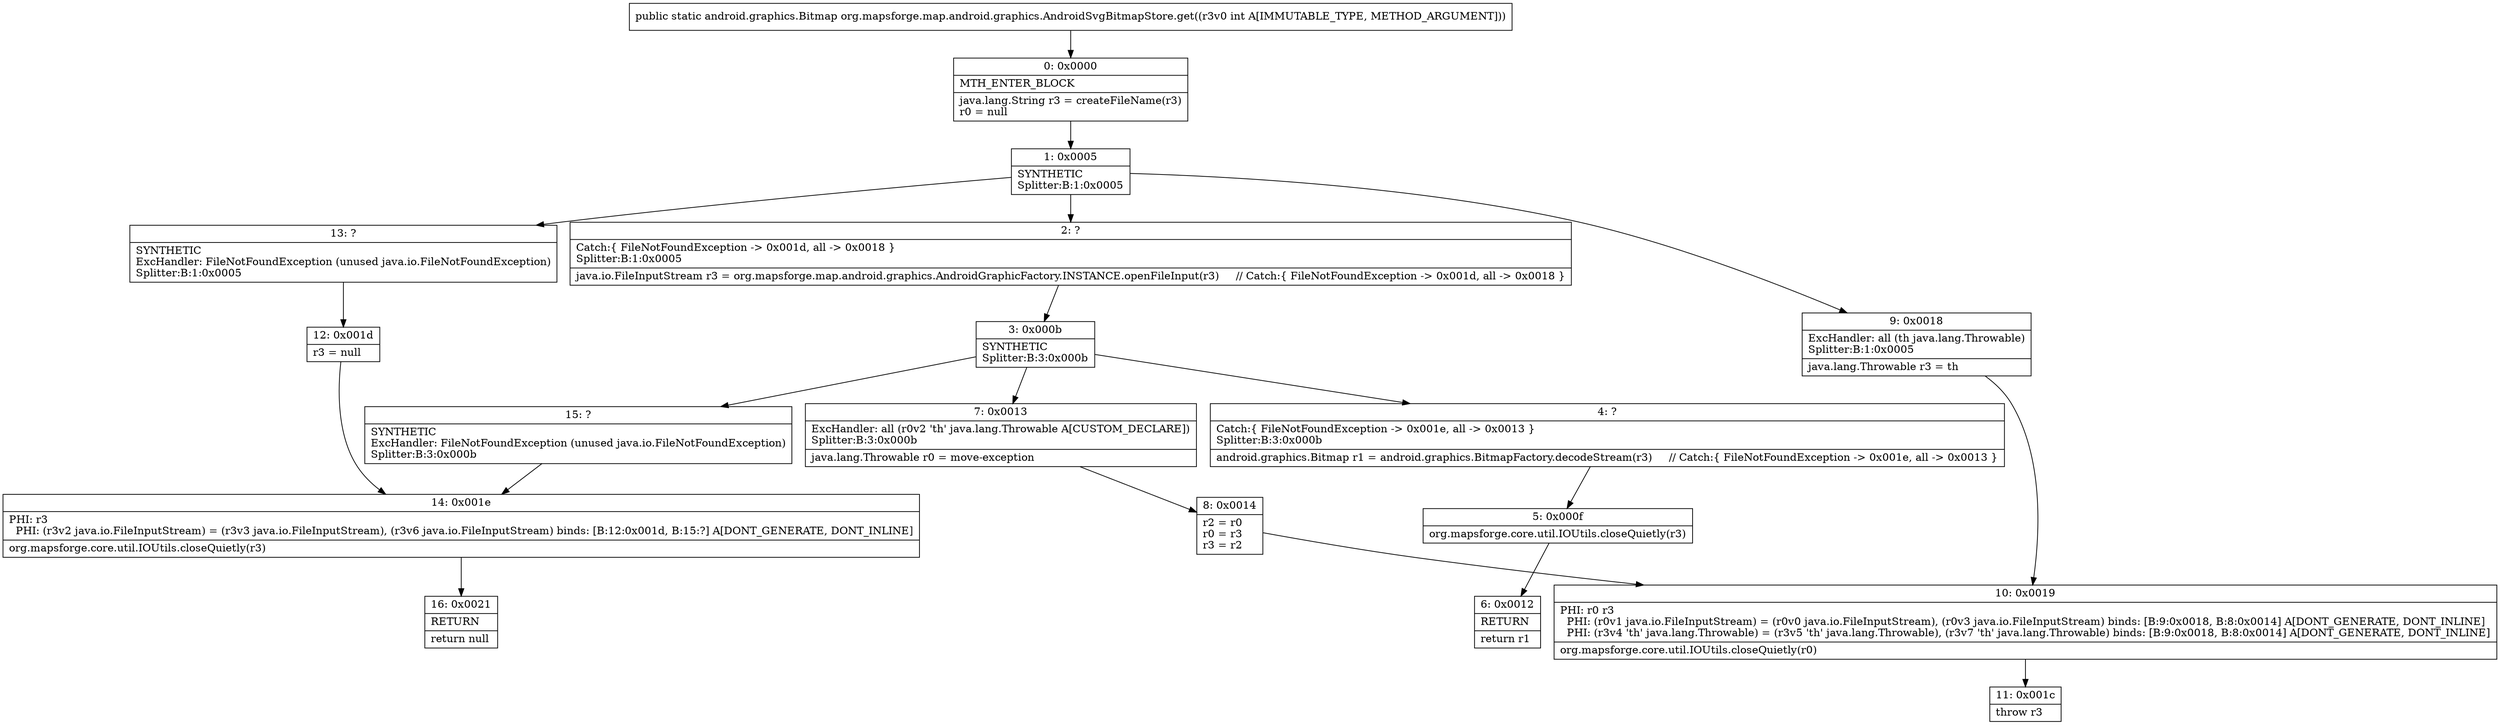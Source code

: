 digraph "CFG fororg.mapsforge.map.android.graphics.AndroidSvgBitmapStore.get(I)Landroid\/graphics\/Bitmap;" {
Node_0 [shape=record,label="{0\:\ 0x0000|MTH_ENTER_BLOCK\l|java.lang.String r3 = createFileName(r3)\lr0 = null\l}"];
Node_1 [shape=record,label="{1\:\ 0x0005|SYNTHETIC\lSplitter:B:1:0x0005\l}"];
Node_2 [shape=record,label="{2\:\ ?|Catch:\{ FileNotFoundException \-\> 0x001d, all \-\> 0x0018 \}\lSplitter:B:1:0x0005\l|java.io.FileInputStream r3 = org.mapsforge.map.android.graphics.AndroidGraphicFactory.INSTANCE.openFileInput(r3)     \/\/ Catch:\{ FileNotFoundException \-\> 0x001d, all \-\> 0x0018 \}\l}"];
Node_3 [shape=record,label="{3\:\ 0x000b|SYNTHETIC\lSplitter:B:3:0x000b\l}"];
Node_4 [shape=record,label="{4\:\ ?|Catch:\{ FileNotFoundException \-\> 0x001e, all \-\> 0x0013 \}\lSplitter:B:3:0x000b\l|android.graphics.Bitmap r1 = android.graphics.BitmapFactory.decodeStream(r3)     \/\/ Catch:\{ FileNotFoundException \-\> 0x001e, all \-\> 0x0013 \}\l}"];
Node_5 [shape=record,label="{5\:\ 0x000f|org.mapsforge.core.util.IOUtils.closeQuietly(r3)\l}"];
Node_6 [shape=record,label="{6\:\ 0x0012|RETURN\l|return r1\l}"];
Node_7 [shape=record,label="{7\:\ 0x0013|ExcHandler: all (r0v2 'th' java.lang.Throwable A[CUSTOM_DECLARE])\lSplitter:B:3:0x000b\l|java.lang.Throwable r0 = move\-exception\l}"];
Node_8 [shape=record,label="{8\:\ 0x0014|r2 = r0\lr0 = r3\lr3 = r2\l}"];
Node_9 [shape=record,label="{9\:\ 0x0018|ExcHandler: all (th java.lang.Throwable)\lSplitter:B:1:0x0005\l|java.lang.Throwable r3 = th\l}"];
Node_10 [shape=record,label="{10\:\ 0x0019|PHI: r0 r3 \l  PHI: (r0v1 java.io.FileInputStream) = (r0v0 java.io.FileInputStream), (r0v3 java.io.FileInputStream) binds: [B:9:0x0018, B:8:0x0014] A[DONT_GENERATE, DONT_INLINE]\l  PHI: (r3v4 'th' java.lang.Throwable) = (r3v5 'th' java.lang.Throwable), (r3v7 'th' java.lang.Throwable) binds: [B:9:0x0018, B:8:0x0014] A[DONT_GENERATE, DONT_INLINE]\l|org.mapsforge.core.util.IOUtils.closeQuietly(r0)\l}"];
Node_11 [shape=record,label="{11\:\ 0x001c|throw r3\l}"];
Node_12 [shape=record,label="{12\:\ 0x001d|r3 = null\l}"];
Node_13 [shape=record,label="{13\:\ ?|SYNTHETIC\lExcHandler: FileNotFoundException (unused java.io.FileNotFoundException)\lSplitter:B:1:0x0005\l}"];
Node_14 [shape=record,label="{14\:\ 0x001e|PHI: r3 \l  PHI: (r3v2 java.io.FileInputStream) = (r3v3 java.io.FileInputStream), (r3v6 java.io.FileInputStream) binds: [B:12:0x001d, B:15:?] A[DONT_GENERATE, DONT_INLINE]\l|org.mapsforge.core.util.IOUtils.closeQuietly(r3)\l}"];
Node_15 [shape=record,label="{15\:\ ?|SYNTHETIC\lExcHandler: FileNotFoundException (unused java.io.FileNotFoundException)\lSplitter:B:3:0x000b\l}"];
Node_16 [shape=record,label="{16\:\ 0x0021|RETURN\l|return null\l}"];
MethodNode[shape=record,label="{public static android.graphics.Bitmap org.mapsforge.map.android.graphics.AndroidSvgBitmapStore.get((r3v0 int A[IMMUTABLE_TYPE, METHOD_ARGUMENT])) }"];
MethodNode -> Node_0;
Node_0 -> Node_1;
Node_1 -> Node_2;
Node_1 -> Node_13;
Node_1 -> Node_9;
Node_2 -> Node_3;
Node_3 -> Node_4;
Node_3 -> Node_15;
Node_3 -> Node_7;
Node_4 -> Node_5;
Node_5 -> Node_6;
Node_7 -> Node_8;
Node_8 -> Node_10;
Node_9 -> Node_10;
Node_10 -> Node_11;
Node_12 -> Node_14;
Node_13 -> Node_12;
Node_14 -> Node_16;
Node_15 -> Node_14;
}


